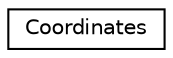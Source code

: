 digraph "Graphical Class Hierarchy"
{
  edge [fontname="Helvetica",fontsize="10",labelfontname="Helvetica",labelfontsize="10"];
  node [fontname="Helvetica",fontsize="10",shape=record];
  rankdir="LR";
  Node0 [label="Coordinates",height=0.2,width=0.4,color="black", fillcolor="white", style="filled",URL="$class_coordinates.html"];
}
